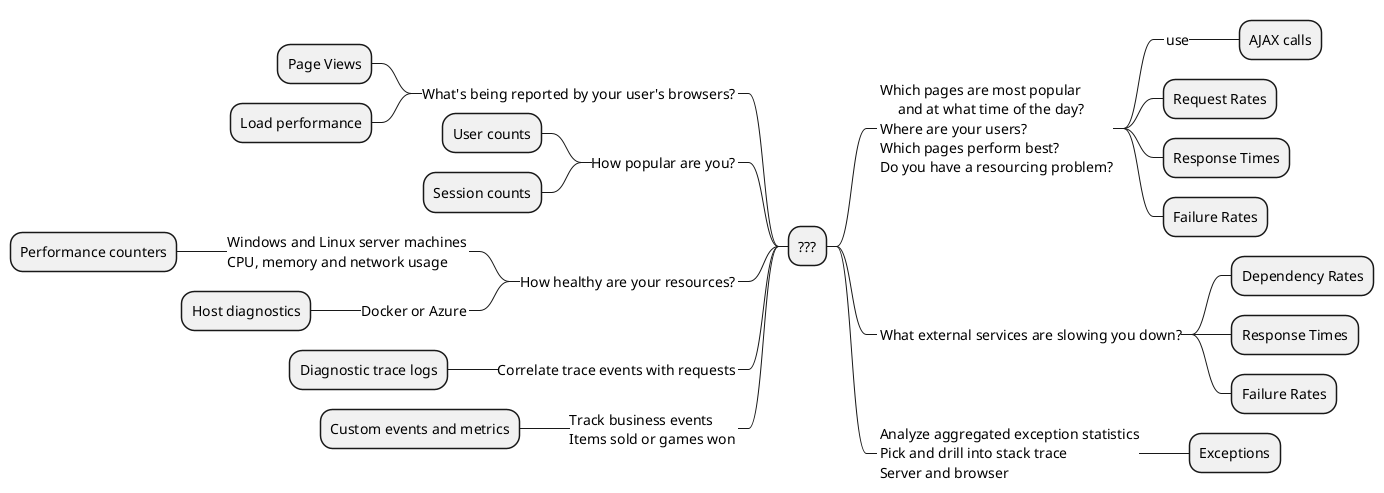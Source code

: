 @startmindmap "Application Insights monitors"

+ ???
++_ Which pages are most popular\n     and at what time of the day?\nWhere are your users?\nWhich pages perform best?\nDo you have a resourcing problem?
+++_ use
++++ AJAX calls
+++ Request Rates
+++ Response Times
+++ Failure Rates

++_ What external services are slowing you down?
+++ Dependency Rates
+++ Response Times
+++ Failure Rates

++_ Analyze aggregated exception statistics\nPick and drill into stack trace\nServer and browser
+++ Exceptions


--_ What's being reported by your user's browsers?
--- Page Views
--- Load performance

--_ How popular are you?
--- User counts
--- Session counts

--_ How healthy are your resources?
---_ Windows and Linux server machines\nCPU, memory and network usage
---- Performance counters
---_ Docker or Azure
---- Host diagnostics

--_ Correlate trace events with requests
--- Diagnostic trace logs

--_ Track business events\nItems sold or games won
--- Custom events and metrics


@endmindmap